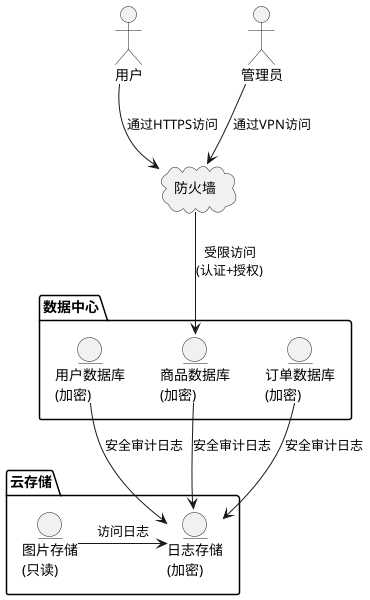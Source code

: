 @startuml

!define RECTANGLE package
!define DATABASE entity
!define CLOUD cloud
!define ACTOR actor

ACTOR "用户" as User
ACTOR "管理员" as Admin
CLOUD "防火墙" as Firewall

RECTANGLE "数据中心" {
  DATABASE "用户数据库\n(加密)" as UserDB
  DATABASE "商品数据库\n(加密)" as ProductDB
  DATABASE "订单数据库\n(加密)" as OrderDB
}

RECTANGLE "云存储" {
  DATABASE "日志存储\n(加密)" as LogDB
  DATABASE "图片存储\n(只读)" as ImageDB
}

User --> Firewall : "通过HTTPS访问"
Admin --> Firewall : "通过VPN访问"
Firewall --> ProductDB : "受限访问\n(认证+授权)"
OrderDB --> LogDB :"安全审计日志"
ProductDB --> LogDB :"安全审计日志"
UserDB --> LogDB :"安全审计日志"
ImageDB -> LogDB : "访问日志"


'User -[hidden]-> Admin
'Admin -[hidden]-> Firewall
'Firewall -[hidden]-> ProductDB
'UserDB -[hidden]-> ImageDB
'ProductDB -[hidden]-> UserDB
'OrderDB -[hidden]-> LogDB
'LogDB -[hidden]-> ImageDB



@enduml
